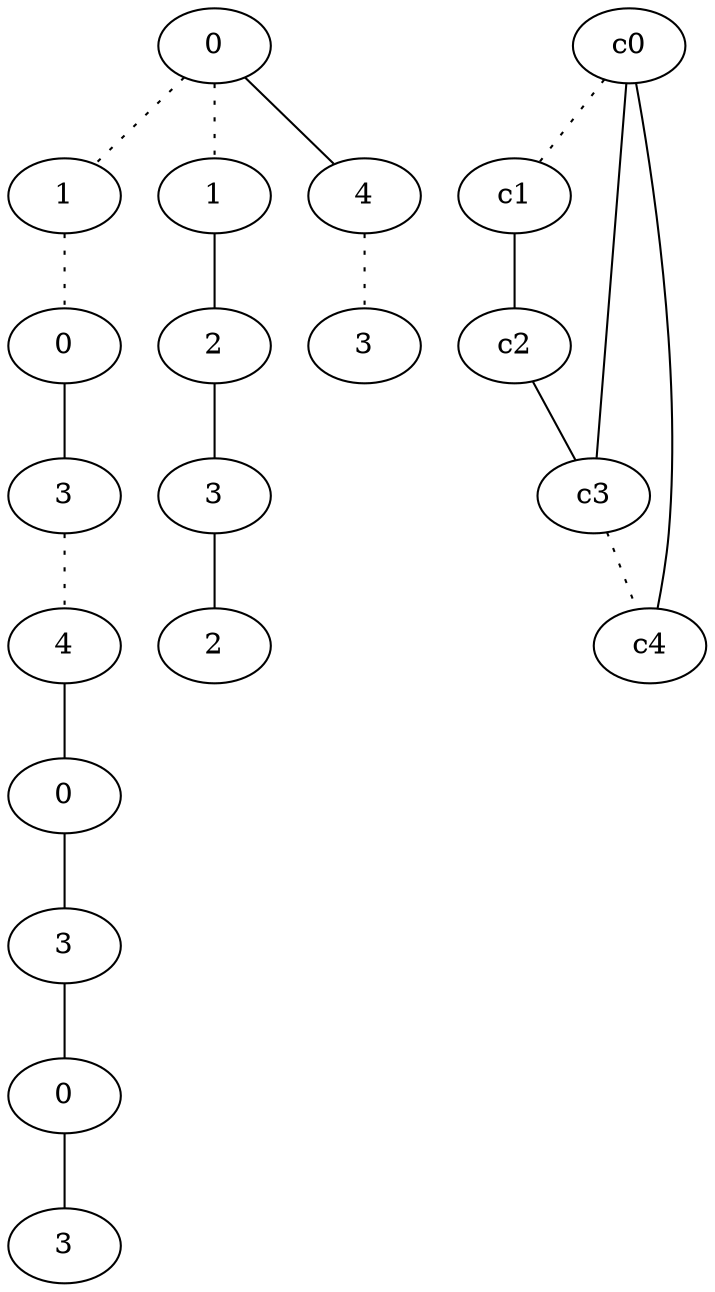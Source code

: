 graph {
a0[label=0];
a1[label=1];
a2[label=0];
a3[label=3];
a4[label=4];
a5[label=0];
a6[label=3];
a7[label=0];
a8[label=3];
a9[label=1];
a10[label=2];
a11[label=3];
a12[label=2];
a13[label=4];
a14[label=3];
a0 -- a1 [style=dotted];
a0 -- a9 [style=dotted];
a0 -- a13;
a1 -- a2 [style=dotted];
a2 -- a3;
a3 -- a4 [style=dotted];
a4 -- a5;
a5 -- a6;
a6 -- a7;
a7 -- a8;
a9 -- a10;
a10 -- a11;
a11 -- a12;
a13 -- a14 [style=dotted];
c0 -- c1 [style=dotted];
c0 -- c3;
c0 -- c4;
c1 -- c2;
c2 -- c3;
c3 -- c4 [style=dotted];
}
